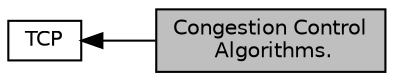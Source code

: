 digraph "Congestion Control Algorithms."
{
  edge [fontname="Helvetica",fontsize="10",labelfontname="Helvetica",labelfontsize="10"];
  node [fontname="Helvetica",fontsize="10",shape=record];
  rankdir=LR;
  Node1 [label="TCP",height=0.2,width=0.4,color="black", fillcolor="white", style="filled",URL="$db/dd6/group__tcp.html"];
  Node0 [label="Congestion Control\l Algorithms.",height=0.2,width=0.4,color="black", fillcolor="grey75", style="filled", fontcolor="black"];
  Node1->Node0 [shape=plaintext, dir="back", style="solid"];
}
